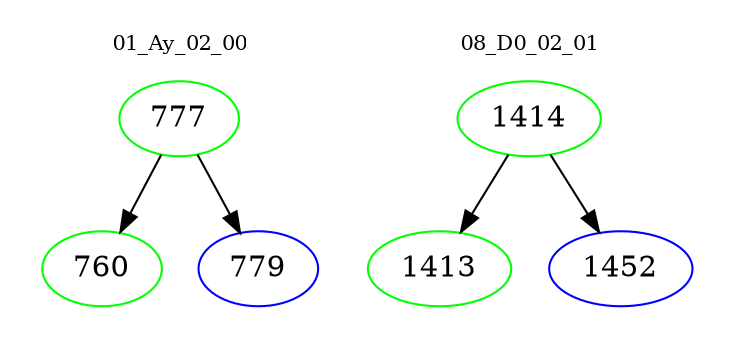 digraph{
subgraph cluster_0 {
color = white
label = "01_Ay_02_00";
fontsize=10;
T0_777 [label="777", color="green"]
T0_777 -> T0_760 [color="black"]
T0_760 [label="760", color="green"]
T0_777 -> T0_779 [color="black"]
T0_779 [label="779", color="blue"]
}
subgraph cluster_1 {
color = white
label = "08_D0_02_01";
fontsize=10;
T1_1414 [label="1414", color="green"]
T1_1414 -> T1_1413 [color="black"]
T1_1413 [label="1413", color="green"]
T1_1414 -> T1_1452 [color="black"]
T1_1452 [label="1452", color="blue"]
}
}
